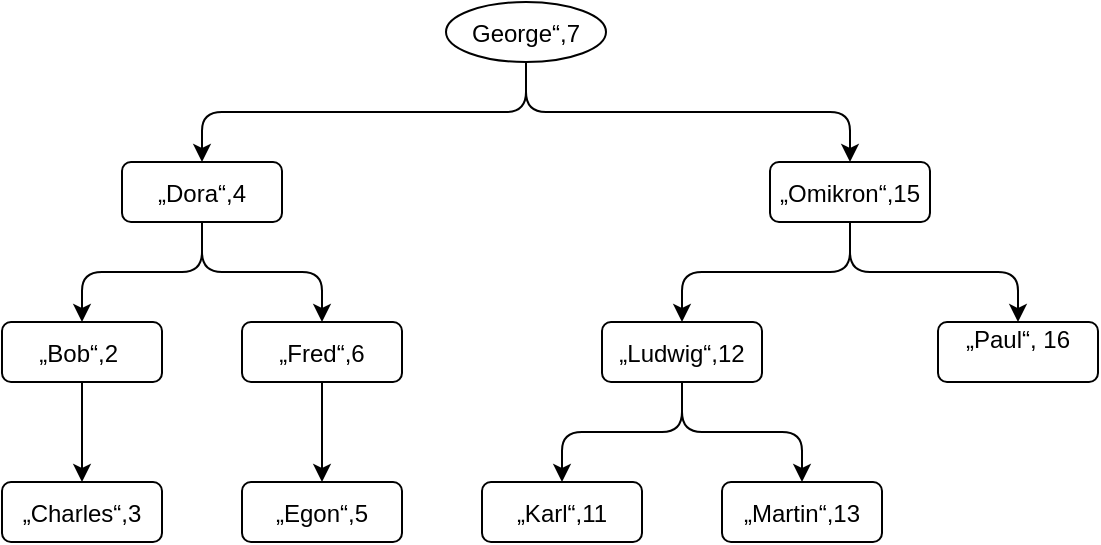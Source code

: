 <mxfile version="21.2.1" type="github">
  <diagram name="Seite-1" id="-p93mq0qQruHynVGUrf7">
    <mxGraphModel dx="743" dy="418" grid="1" gridSize="10" guides="1" tooltips="1" connect="1" arrows="1" fold="1" page="1" pageScale="1" pageWidth="827" pageHeight="1169" math="0" shadow="0">
      <root>
        <mxCell id="0" />
        <mxCell id="1" parent="0" />
        <mxCell id="dP_rJy5h0RPNv02rfpOn-1" value="George“,7" style="ellipse" vertex="1" parent="1">
          <mxGeometry x="536" y="90" width="80" height="30" as="geometry" />
        </mxCell>
        <mxCell id="dP_rJy5h0RPNv02rfpOn-2" value="„Dora“,4" style="rounded=1;" vertex="1" parent="1">
          <mxGeometry x="374" y="170" width="80" height="30" as="geometry" />
        </mxCell>
        <mxCell id="dP_rJy5h0RPNv02rfpOn-3" value="" style="edgeStyle=elbowEdgeStyle;elbow=vertical;" edge="1" source="dP_rJy5h0RPNv02rfpOn-1" target="dP_rJy5h0RPNv02rfpOn-2" parent="1">
          <mxGeometry relative="1" as="geometry" />
        </mxCell>
        <mxCell id="dP_rJy5h0RPNv02rfpOn-4" value="„Omikron“,15" style="rounded=1;" vertex="1" parent="1">
          <mxGeometry x="698" y="170" width="80" height="30" as="geometry" />
        </mxCell>
        <mxCell id="dP_rJy5h0RPNv02rfpOn-5" value="" style="edgeStyle=elbowEdgeStyle;elbow=vertical;" edge="1" source="dP_rJy5h0RPNv02rfpOn-1" target="dP_rJy5h0RPNv02rfpOn-4" parent="1">
          <mxGeometry relative="1" as="geometry" />
        </mxCell>
        <mxCell id="dP_rJy5h0RPNv02rfpOn-6" value="„Bob“,2 " style="rounded=1;" vertex="1" parent="1">
          <mxGeometry x="314" y="250" width="80" height="30" as="geometry" />
        </mxCell>
        <mxCell id="dP_rJy5h0RPNv02rfpOn-7" value="" style="edgeStyle=elbowEdgeStyle;elbow=vertical;" edge="1" source="dP_rJy5h0RPNv02rfpOn-2" target="dP_rJy5h0RPNv02rfpOn-6" parent="1">
          <mxGeometry relative="1" as="geometry" />
        </mxCell>
        <mxCell id="dP_rJy5h0RPNv02rfpOn-8" value="„Fred“,6" style="rounded=1;" vertex="1" parent="1">
          <mxGeometry x="434" y="250" width="80" height="30" as="geometry" />
        </mxCell>
        <mxCell id="dP_rJy5h0RPNv02rfpOn-9" value="" style="edgeStyle=elbowEdgeStyle;elbow=vertical;" edge="1" source="dP_rJy5h0RPNv02rfpOn-2" target="dP_rJy5h0RPNv02rfpOn-8" parent="1">
          <mxGeometry relative="1" as="geometry" />
        </mxCell>
        <mxCell id="dP_rJy5h0RPNv02rfpOn-10" value="„Egon“,5" style="rounded=1;" vertex="1" parent="1">
          <mxGeometry x="434" y="330" width="80" height="30" as="geometry" />
        </mxCell>
        <mxCell id="dP_rJy5h0RPNv02rfpOn-11" value="" style="edgeStyle=elbowEdgeStyle;elbow=vertical;" edge="1" source="dP_rJy5h0RPNv02rfpOn-8" target="dP_rJy5h0RPNv02rfpOn-10" parent="1">
          <mxGeometry relative="1" as="geometry" />
        </mxCell>
        <mxCell id="dP_rJy5h0RPNv02rfpOn-12" value="„Charles“,3 " style="rounded=1;" vertex="1" parent="1">
          <mxGeometry x="314" y="330" width="80" height="30" as="geometry" />
        </mxCell>
        <mxCell id="dP_rJy5h0RPNv02rfpOn-13" value="" style="edgeStyle=elbowEdgeStyle;elbow=vertical;" edge="1" source="dP_rJy5h0RPNv02rfpOn-6" target="dP_rJy5h0RPNv02rfpOn-12" parent="1">
          <mxGeometry relative="1" as="geometry" />
        </mxCell>
        <mxCell id="dP_rJy5h0RPNv02rfpOn-14" value="„Ludwig“,12" style="rounded=1;" vertex="1" parent="1">
          <mxGeometry x="614" y="250" width="80" height="30" as="geometry" />
        </mxCell>
        <mxCell id="dP_rJy5h0RPNv02rfpOn-15" value="" style="edgeStyle=elbowEdgeStyle;elbow=vertical;" edge="1" source="dP_rJy5h0RPNv02rfpOn-4" target="dP_rJy5h0RPNv02rfpOn-14" parent="1">
          <mxGeometry relative="1" as="geometry" />
        </mxCell>
        <mxCell id="dP_rJy5h0RPNv02rfpOn-16" value="„Karl“,11" style="rounded=1;" vertex="1" parent="1">
          <mxGeometry x="554" y="330" width="80" height="30" as="geometry" />
        </mxCell>
        <mxCell id="dP_rJy5h0RPNv02rfpOn-17" value="" style="edgeStyle=elbowEdgeStyle;elbow=vertical;" edge="1" source="dP_rJy5h0RPNv02rfpOn-14" target="dP_rJy5h0RPNv02rfpOn-16" parent="1">
          <mxGeometry relative="1" as="geometry" />
        </mxCell>
        <mxCell id="dP_rJy5h0RPNv02rfpOn-18" value="„Martin“,13" style="rounded=1;" vertex="1" parent="1">
          <mxGeometry x="674" y="330" width="80" height="30" as="geometry" />
        </mxCell>
        <mxCell id="dP_rJy5h0RPNv02rfpOn-19" value="" style="edgeStyle=elbowEdgeStyle;elbow=vertical;" edge="1" source="dP_rJy5h0RPNv02rfpOn-14" target="dP_rJy5h0RPNv02rfpOn-18" parent="1">
          <mxGeometry relative="1" as="geometry" />
        </mxCell>
        <mxCell id="dP_rJy5h0RPNv02rfpOn-20" value="„Paul“, 16&#xa;" style="rounded=1;" vertex="1" parent="1">
          <mxGeometry x="782" y="250" width="80" height="30" as="geometry" />
        </mxCell>
        <mxCell id="dP_rJy5h0RPNv02rfpOn-21" value="" style="edgeStyle=elbowEdgeStyle;elbow=vertical;" edge="1" source="dP_rJy5h0RPNv02rfpOn-4" target="dP_rJy5h0RPNv02rfpOn-20" parent="1">
          <mxGeometry relative="1" as="geometry" />
        </mxCell>
      </root>
    </mxGraphModel>
  </diagram>
</mxfile>

